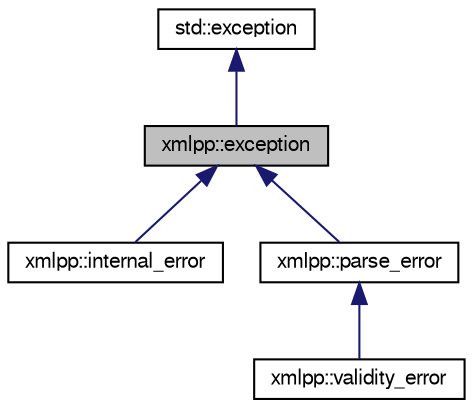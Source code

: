 digraph G
{
  bgcolor="transparent";
  edge [fontname="FreeSans",fontsize=10,labelfontname="FreeSans",labelfontsize=10];
  node [fontname="FreeSans",fontsize=10,shape=record];
  Node1 [label="xmlpp::exception",height=0.2,width=0.4,color="black", fillcolor="grey75", style="filled" fontcolor="black"];
  Node2 -> Node1 [dir=back,color="midnightblue",fontsize=10,style="solid",fontname="FreeSans"];
  Node2 [label="std::exception",height=0.2,width=0.4,color="black",URL="libstdc++.tag.xml$classstd_1_1exception.html"];
  Node1 -> Node3 [dir=back,color="midnightblue",fontsize=10,style="solid",fontname="FreeSans"];
  Node3 [label="xmlpp::internal_error",height=0.2,width=0.4,color="black",URL="$classxmlpp_1_1internal__error.html"];
  Node1 -> Node4 [dir=back,color="midnightblue",fontsize=10,style="solid",fontname="FreeSans"];
  Node4 [label="xmlpp::parse_error",height=0.2,width=0.4,color="black",URL="$classxmlpp_1_1parse__error.html",tooltip="This exception will be thrown when the parser encounters an error in the XML document..."];
  Node4 -> Node5 [dir=back,color="midnightblue",fontsize=10,style="solid",fontname="FreeSans"];
  Node5 [label="xmlpp::validity_error",height=0.2,width=0.4,color="black",URL="$classxmlpp_1_1validity__error.html",tooltip="This exception will be thrown when the parser encounters a validity error in the..."];
}
